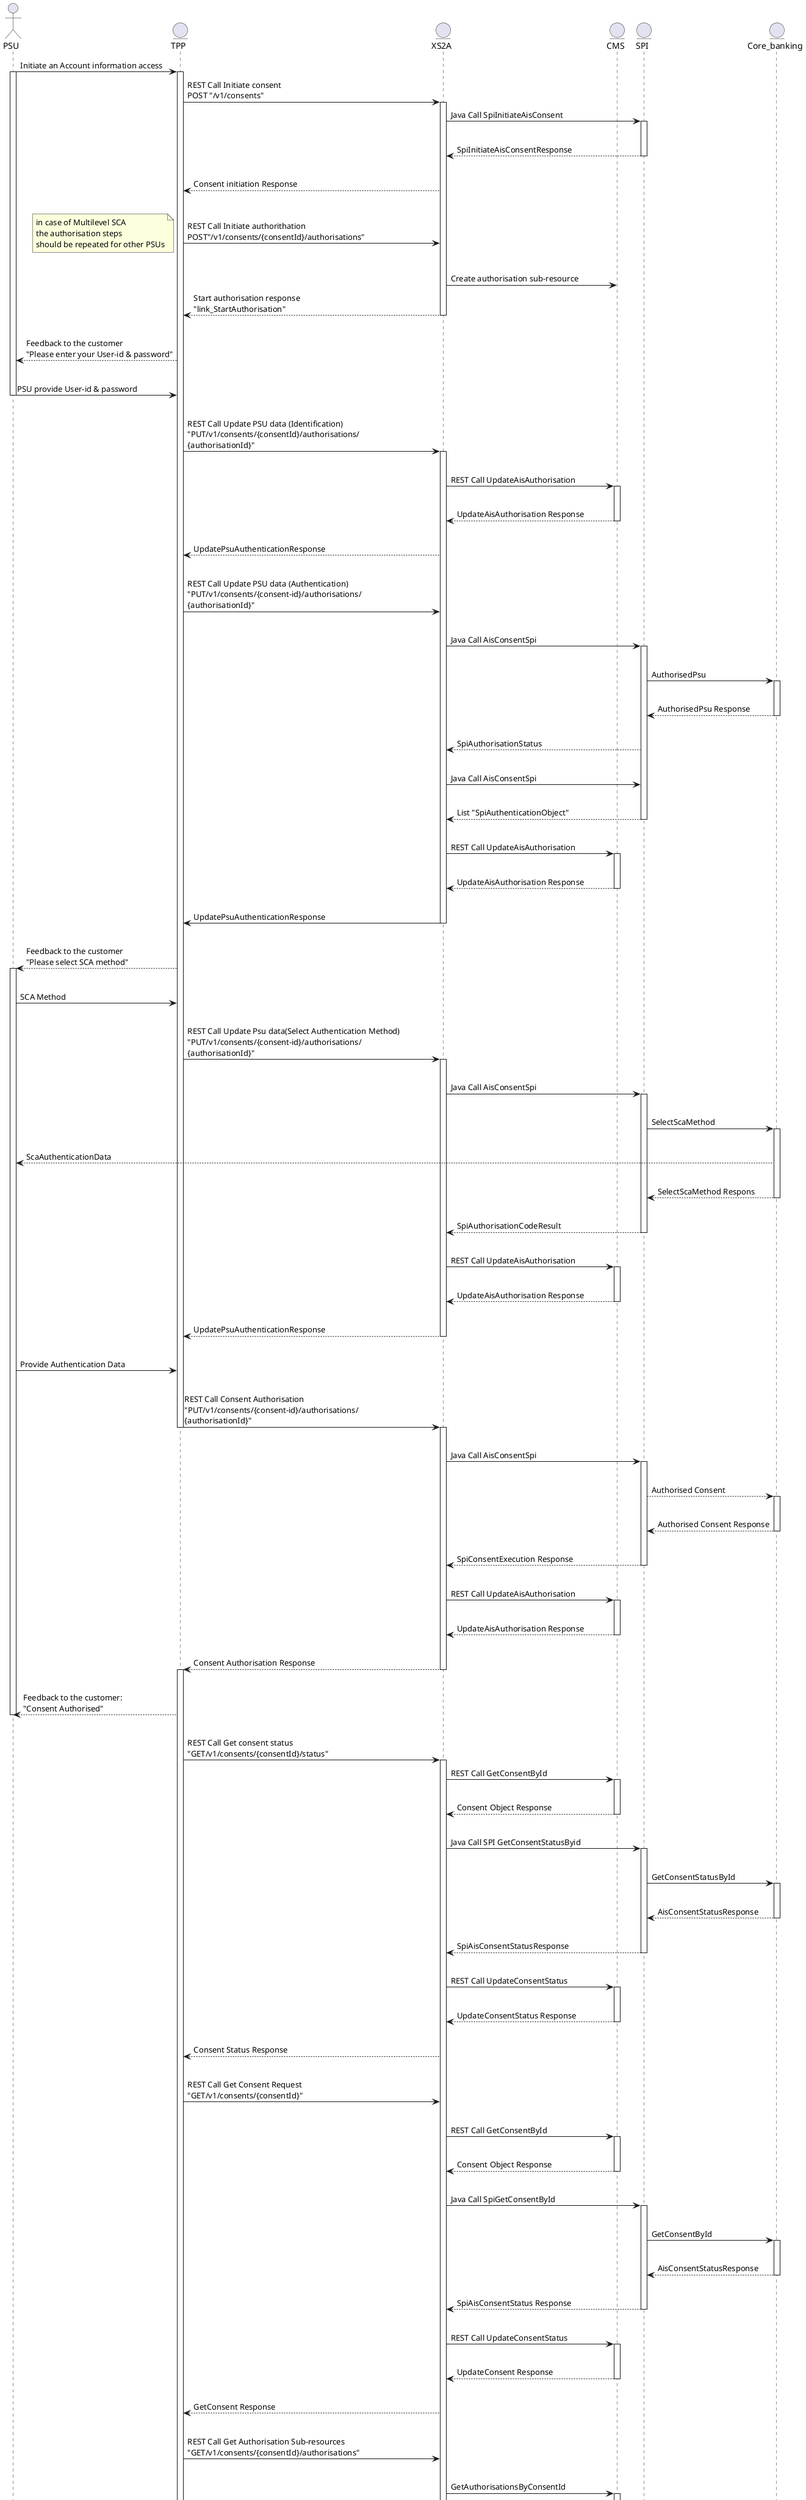 @startuml
actor PSU
entity TPP
entity XS2A
entity CMS
entity SPI
entity Core_banking
PSU->TPP: Initiate an Account information access
activate PSU
activate TPP
TPP -> XS2A: REST Call Initiate consent\nPOST "/v1/consents"
activate XS2A
XS2A->SPI: Java Call SpiInitiateAisConsent
activate SPI
|||
SPI-->XS2A: SpiInitiateAisConsentResponse
deactivate SPI
|||
XS2A-->TPP:Consent initiation Response
|||
TPP->XS2A: REST Call Initiate authorithation\nPOST"/v1/consents/{consentId}/authorisations"
note left
         in case of Multilevel SCA
         the authorisation steps
         should be repeated for other PSUs
end note
|||
XS2A->CMS: Create authorisation sub-resource
XS2A-->TPP:Start authorisation response\n"link_StartAuthorisation"
deactivate XS2A
|||
TPP-->PSU: Feedback to the customer\n"Please enter your User-id & password"
|||
PSU->TPP: PSU provide User-id & password
deactivate PSU
|||
TPP->XS2A: REST Call Update PSU data (Identification)\n"PUT/v1/consents/{consentId}/authorisations/\n{authorisationId}"
activate XS2A
|||
XS2A->CMS: REST Call UpdateAisAuthorisation
activate CMS
|||
CMS-->XS2A: UpdateAisAuthorisation Response
deactivate CMS
|||
XS2A-->TPP: UpdatePsuAuthenticationResponse
|||
TPP->XS2A: REST Call Update PSU data (Authentication)\n"PUT/v1/consents/{consent-id}/authorisations/\n{authorisationId}"
|||
XS2A->SPI: Java Call AisConsentSpi
activate SPI
|||
SPI->Core_banking: AuthorisedPsu
activate Core_banking
|||
Core_banking-->SPI: AuthorisedPsu Response
deactivate Core_banking
|||
SPI-->XS2A: SpiAuthorisationStatus
|||
XS2A->SPI: Java Call AisConsentSpi
|||
SPI-->XS2A: List "SpiAuthenticationObject"
deactivate SPI
|||
XS2A->CMS: REST Call UpdateAisAuthorisation
activate CMS
|||
CMS-->XS2A: UpdateAisAuthorisation Response
deactivate CMS
|||
XS2A->TPP: UpdatePsuAuthenticationResponse
deactivate XS2A
|||
TPP-->PSU: Feedback to the customer\n"Please select SCA method"
activate PSU
|||
PSU->TPP: SCA Method
|||
TPP->XS2A: REST Call Update Psu data(Select Authentication Method)\n"PUT/v1/consents/{consent-id}/authorisations/\n{authorisationId}"
activate XS2A
|||
XS2A->SPI: Java Call AisConsentSpi
activate SPI
|||
SPI->Core_banking: SelectScaMethod
activate Core_banking
|||
Core_banking-->PSU: ScaAuthenticationData
|||
Core_banking-->SPI: SelectScaMethod Respons
deactivate Core_banking
|||
SPI-->XS2A: SpiAuthorisationCodeResult
deactivate SPI
|||
XS2A->CMS: REST Call UpdateAisAuthorisation
activate CMS
|||
CMS-->XS2A: UpdateAisAuthorisation Response
deactivate CMS
|||
XS2A-->TPP:UpdatePsuAuthenticationResponse
deactivate XS2A
|||
PSU->TPP: Provide Authentication Data
|||
TPP->XS2A: REST Call Consent Authorisation\n"PUT/v1/consents/{consent-id}/authorisations/\n{authorisationId}"
deactivate TPP
activate XS2A
|||
XS2A->SPI: Java Call AisConsentSpi
activate SPI
|||
SPI-->Core_banking: Authorised Consent
activate Core_banking
|||
Core_banking-->SPI: Authorised Consent Response
deactivate Core_banking
|||
SPI-->XS2A: SpiConsentExecution Response
deactivate SPI
|||
XS2A->CMS: REST Call UpdateAisAuthorisation
activate CMS
|||
CMS-->XS2A: UpdateAisAuthorisation Response
deactivate CMS
|||
XS2A-->TPP: Consent Authorisation Response
deactivate XS2A
activate TPP
|||
TPP-->PSU: Feedback to the customer:\n"Consent Authorised"
deactivate PSU
|||
TPP->XS2A: REST Call Get consent status\n"GET/v1/consents/{consentId}/status"
activate XS2A
XS2A->CMS: REST Call GetConsentById
activate CMS
|||
CMS-->XS2A: Consent Object Response
deactivate CMS
|||
XS2A->SPI: Java Call SPI GetConsentStatusByid
activate SPI
|||
SPI->Core_banking: GetConsentStatusById
activate Core_banking
|||
Core_banking-->SPI: AisConsentStatusResponse
deactivate Core_banking
|||
SPI-->XS2A: SpiAisConsentStatusResponse
deactivate SPI
|||
XS2A->CMS: REST Call UpdateConsentStatus
activate CMS
|||
CMS-->XS2A: UpdateConsentStatus Response
deactivate CMS
|||
XS2A-->TPP: Consent Status Response
|||
TPP->XS2A: REST Call Get Consent Request\n"GET/v1/consents/{consentId}"
|||
XS2A->CMS: REST Call GetConsentById
activate CMS
|||
CMS-->XS2A: Consent Object Response
deactivate CMS
|||
XS2A->SPI: Java Call SpiGetConsentById
activate SPI
|||
SPI->Core_banking: GetConsentById
activate Core_banking
|||
Core_banking-->SPI: AisConsentStatusResponse
deactivate Core_banking
|||
SPI-->XS2A: SpiAisConsentStatus Response
deactivate SPI
|||
XS2A->CMS: REST Call UpdateConsentStatus
activate CMS
|||
CMS-->XS2A: UpdateConsent Response
deactivate CMS
|||
XS2A-->TPP: GetConsent Response
|||
TPP->XS2A: REST Call Get Authorisation Sub-resources\n"GET/v1/consents/{consentId}/authorisations"
|||
XS2A->CMS: GetAuthorisationsByConsentId
activate CMS
|||
CMS-->XS2A: GetAuthorisationsByConsentId Response
deactivate CMS
XS2A-->TPP: AuthorisationByConsentIdsList Response
|||
TPP->XS2A: REST Call Get Authorisation\n"GET/v1/consents/{consentId}/authorisations/{authorithationId}"
XS2A->CMS: GetAuthorisationScaStatus
activate CMS
|||
CMS-->XS2A: GetAuthorisationScaStatus Response
deactivate CMS
|||
XS2A-->TPP: Sca Status
deactivate TPP
deactivate XS2A
@enduml
